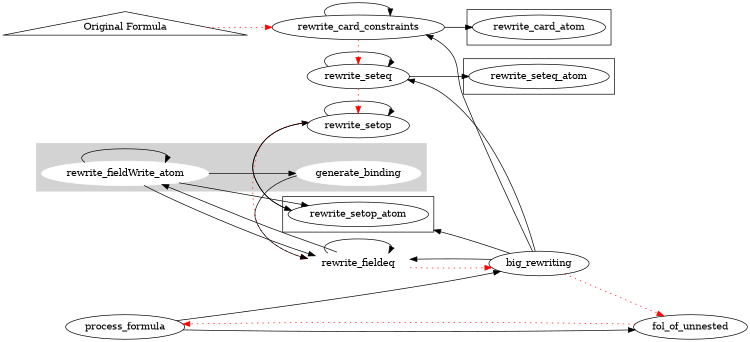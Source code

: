 digraph {

rankdir=LR
size="5,8"
centering="true"
compound=true

subgraph cluster0 {
rewrite_card_constraints -> rewrite_card_atom
rewrite_card_constraints -> rewrite_card_constraints 
}

subgraph cluster1 {
rewrite_seteq -> rewrite_seteq_atom 
rewrite_seteq -> rewrite_seteq
}

subgraph cluster2 {
rewrite_setop_atom -> rewrite_setop
rewrite_setop -> rewrite_setop_atom
rewrite_setop -> rewrite_setop
}

subgraph cluster3 {
node [style=filled, color=white];
style=filled;
color=lightgrey;
rewrite_fieldWrite_atom -> generate_binding -> rewrite_fieldeq
rewrite_fieldWrite_atom -> rewrite_fieldeq
rewrite_fieldWrite_atom -> rewrite_fieldWrite_atom
rewrite_fieldeq -> rewrite_fieldeq
rewrite_fieldeq -> rewrite_fieldWrite_atom
rewrite_fieldWrite_atom -> rewrite_setop_atom
}

big_rewriting -> rewrite_card_constraints [weight=10, lhead=cluster0]
big_rewriting -> rewrite_seteq [weight=10, lhead=cluster1]
big_rewriting -> rewrite_setop_atom [weight=0, lhead=cluster2]

// this is cheating
big_rewriting -> rewrite_fieldeq [weight=10, lhead=cluster3]

process_formula -> big_rewriting [weigth=1000]
process_formula -> fol_of_unnested [wight=1000]

"Original Formula" [shape=triangle]

edge [color=red, style=dotted, weight=50]



"Original Formula" -> rewrite_card_constraints -> rewrite_seteq -> rewrite_setop -> rewrite_fieldeq -> big_rewriting -> fol_of_unnested -> process_formula


{rank=source ; "Original Formula" ; process_formula}
{rank=same ; rewrite_card_constraints ; rewrite_seteq ;rewrite_setop ; rewrite_fieldeq}

}